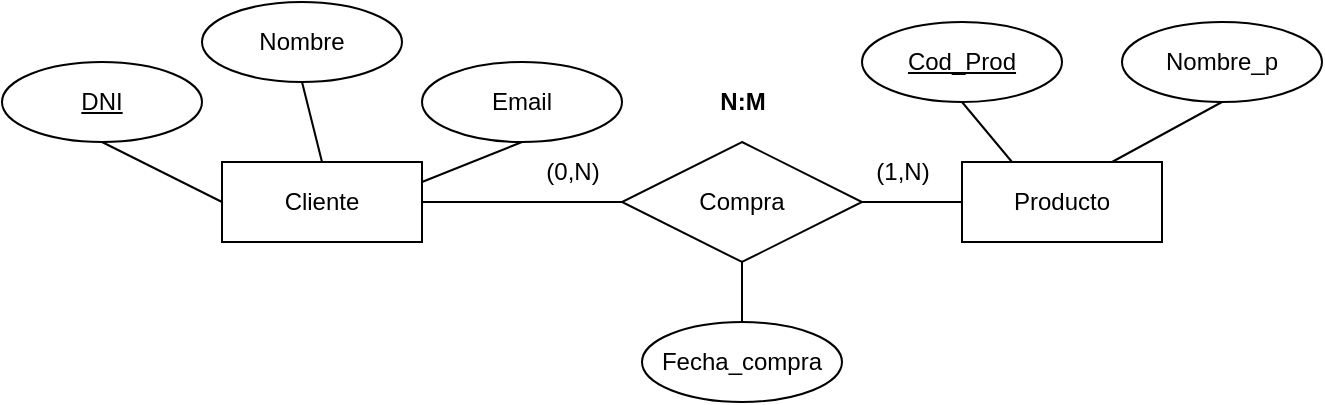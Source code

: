 <mxfile version="20.5.3" type="device"><diagram id="R2lEEEUBdFMjLlhIrx00" name="Page-1"><mxGraphModel dx="1038" dy="489" grid="1" gridSize="10" guides="1" tooltips="1" connect="1" arrows="1" fold="1" page="1" pageScale="1" pageWidth="850" pageHeight="1100" math="0" shadow="0" extFonts="Permanent Marker^https://fonts.googleapis.com/css?family=Permanent+Marker"><root><mxCell id="0"/><mxCell id="1" parent="0"/><mxCell id="uM3nfZJBTW8jKKMrHAOh-18" style="edgeStyle=none;rounded=0;orthogonalLoop=1;jettySize=auto;html=1;exitX=1;exitY=0.5;exitDx=0;exitDy=0;entryX=0;entryY=0.5;entryDx=0;entryDy=0;endArrow=none;endFill=0;" edge="1" parent="1" source="uM3nfZJBTW8jKKMrHAOh-1" target="uM3nfZJBTW8jKKMrHAOh-3"><mxGeometry relative="1" as="geometry"/></mxCell><mxCell id="uM3nfZJBTW8jKKMrHAOh-1" value="Cliente" style="whiteSpace=wrap;html=1;align=center;" vertex="1" parent="1"><mxGeometry x="130" y="200" width="100" height="40" as="geometry"/></mxCell><mxCell id="uM3nfZJBTW8jKKMrHAOh-2" value="Producto" style="whiteSpace=wrap;html=1;align=center;" vertex="1" parent="1"><mxGeometry x="500" y="200" width="100" height="40" as="geometry"/></mxCell><mxCell id="uM3nfZJBTW8jKKMrHAOh-15" style="edgeStyle=none;rounded=0;orthogonalLoop=1;jettySize=auto;html=1;exitX=0.5;exitY=1;exitDx=0;exitDy=0;endArrow=none;endFill=0;" edge="1" parent="1" source="uM3nfZJBTW8jKKMrHAOh-3" target="uM3nfZJBTW8jKKMrHAOh-9"><mxGeometry relative="1" as="geometry"/></mxCell><mxCell id="uM3nfZJBTW8jKKMrHAOh-19" style="edgeStyle=none;rounded=0;orthogonalLoop=1;jettySize=auto;html=1;exitX=1;exitY=0.5;exitDx=0;exitDy=0;entryX=0;entryY=0.5;entryDx=0;entryDy=0;endArrow=none;endFill=0;" edge="1" parent="1" source="uM3nfZJBTW8jKKMrHAOh-3" target="uM3nfZJBTW8jKKMrHAOh-2"><mxGeometry relative="1" as="geometry"/></mxCell><mxCell id="uM3nfZJBTW8jKKMrHAOh-3" value="Compra" style="shape=rhombus;perimeter=rhombusPerimeter;whiteSpace=wrap;html=1;align=center;" vertex="1" parent="1"><mxGeometry x="330" y="190" width="120" height="60" as="geometry"/></mxCell><mxCell id="uM3nfZJBTW8jKKMrHAOh-10" style="rounded=0;orthogonalLoop=1;jettySize=auto;html=1;exitX=0.5;exitY=1;exitDx=0;exitDy=0;entryX=0;entryY=0.5;entryDx=0;entryDy=0;endArrow=none;endFill=0;" edge="1" parent="1" source="uM3nfZJBTW8jKKMrHAOh-4" target="uM3nfZJBTW8jKKMrHAOh-1"><mxGeometry relative="1" as="geometry"/></mxCell><mxCell id="uM3nfZJBTW8jKKMrHAOh-4" value="DNI" style="ellipse;whiteSpace=wrap;html=1;align=center;fontStyle=4;" vertex="1" parent="1"><mxGeometry x="20" y="150" width="100" height="40" as="geometry"/></mxCell><mxCell id="uM3nfZJBTW8jKKMrHAOh-13" style="edgeStyle=none;rounded=0;orthogonalLoop=1;jettySize=auto;html=1;exitX=0.5;exitY=1;exitDx=0;exitDy=0;entryX=0.25;entryY=0;entryDx=0;entryDy=0;endArrow=none;endFill=0;" edge="1" parent="1" source="uM3nfZJBTW8jKKMrHAOh-5" target="uM3nfZJBTW8jKKMrHAOh-2"><mxGeometry relative="1" as="geometry"/></mxCell><mxCell id="uM3nfZJBTW8jKKMrHAOh-5" value="Cod_Prod" style="ellipse;whiteSpace=wrap;html=1;align=center;fontStyle=4;" vertex="1" parent="1"><mxGeometry x="450" y="130" width="100" height="40" as="geometry"/></mxCell><mxCell id="uM3nfZJBTW8jKKMrHAOh-11" style="edgeStyle=none;rounded=0;orthogonalLoop=1;jettySize=auto;html=1;exitX=0.5;exitY=1;exitDx=0;exitDy=0;entryX=0.5;entryY=0;entryDx=0;entryDy=0;endArrow=none;endFill=0;" edge="1" parent="1" source="uM3nfZJBTW8jKKMrHAOh-6" target="uM3nfZJBTW8jKKMrHAOh-1"><mxGeometry relative="1" as="geometry"/></mxCell><mxCell id="uM3nfZJBTW8jKKMrHAOh-6" value="Nombre" style="ellipse;whiteSpace=wrap;html=1;align=center;" vertex="1" parent="1"><mxGeometry x="120" y="120" width="100" height="40" as="geometry"/></mxCell><mxCell id="uM3nfZJBTW8jKKMrHAOh-12" style="edgeStyle=none;rounded=0;orthogonalLoop=1;jettySize=auto;html=1;exitX=0.5;exitY=1;exitDx=0;exitDy=0;entryX=1;entryY=0.25;entryDx=0;entryDy=0;endArrow=none;endFill=0;" edge="1" parent="1" source="uM3nfZJBTW8jKKMrHAOh-7" target="uM3nfZJBTW8jKKMrHAOh-1"><mxGeometry relative="1" as="geometry"/></mxCell><mxCell id="uM3nfZJBTW8jKKMrHAOh-7" value="Email" style="ellipse;whiteSpace=wrap;html=1;align=center;" vertex="1" parent="1"><mxGeometry x="230" y="150" width="100" height="40" as="geometry"/></mxCell><mxCell id="uM3nfZJBTW8jKKMrHAOh-14" style="edgeStyle=none;rounded=0;orthogonalLoop=1;jettySize=auto;html=1;exitX=0.5;exitY=1;exitDx=0;exitDy=0;entryX=0.75;entryY=0;entryDx=0;entryDy=0;endArrow=none;endFill=0;" edge="1" parent="1" source="uM3nfZJBTW8jKKMrHAOh-8" target="uM3nfZJBTW8jKKMrHAOh-2"><mxGeometry relative="1" as="geometry"/></mxCell><mxCell id="uM3nfZJBTW8jKKMrHAOh-8" value="Nombre_p" style="ellipse;whiteSpace=wrap;html=1;align=center;" vertex="1" parent="1"><mxGeometry x="580" y="130" width="100" height="40" as="geometry"/></mxCell><mxCell id="uM3nfZJBTW8jKKMrHAOh-9" value="Fecha_compra" style="ellipse;whiteSpace=wrap;html=1;align=center;" vertex="1" parent="1"><mxGeometry x="340" y="280" width="100" height="40" as="geometry"/></mxCell><mxCell id="uM3nfZJBTW8jKKMrHAOh-20" value="(0,N)" style="text;html=1;align=center;verticalAlign=middle;resizable=0;points=[];autosize=1;strokeColor=none;fillColor=none;" vertex="1" parent="1"><mxGeometry x="280" y="190" width="50" height="30" as="geometry"/></mxCell><mxCell id="uM3nfZJBTW8jKKMrHAOh-21" value="(1,N)" style="text;html=1;align=center;verticalAlign=middle;resizable=0;points=[];autosize=1;strokeColor=none;fillColor=none;" vertex="1" parent="1"><mxGeometry x="445" y="190" width="50" height="30" as="geometry"/></mxCell><mxCell id="uM3nfZJBTW8jKKMrHAOh-22" value="&lt;b&gt;N:M&lt;/b&gt;" style="text;html=1;align=center;verticalAlign=middle;resizable=0;points=[];autosize=1;strokeColor=none;fillColor=none;" vertex="1" parent="1"><mxGeometry x="365" y="155" width="50" height="30" as="geometry"/></mxCell></root></mxGraphModel></diagram></mxfile>